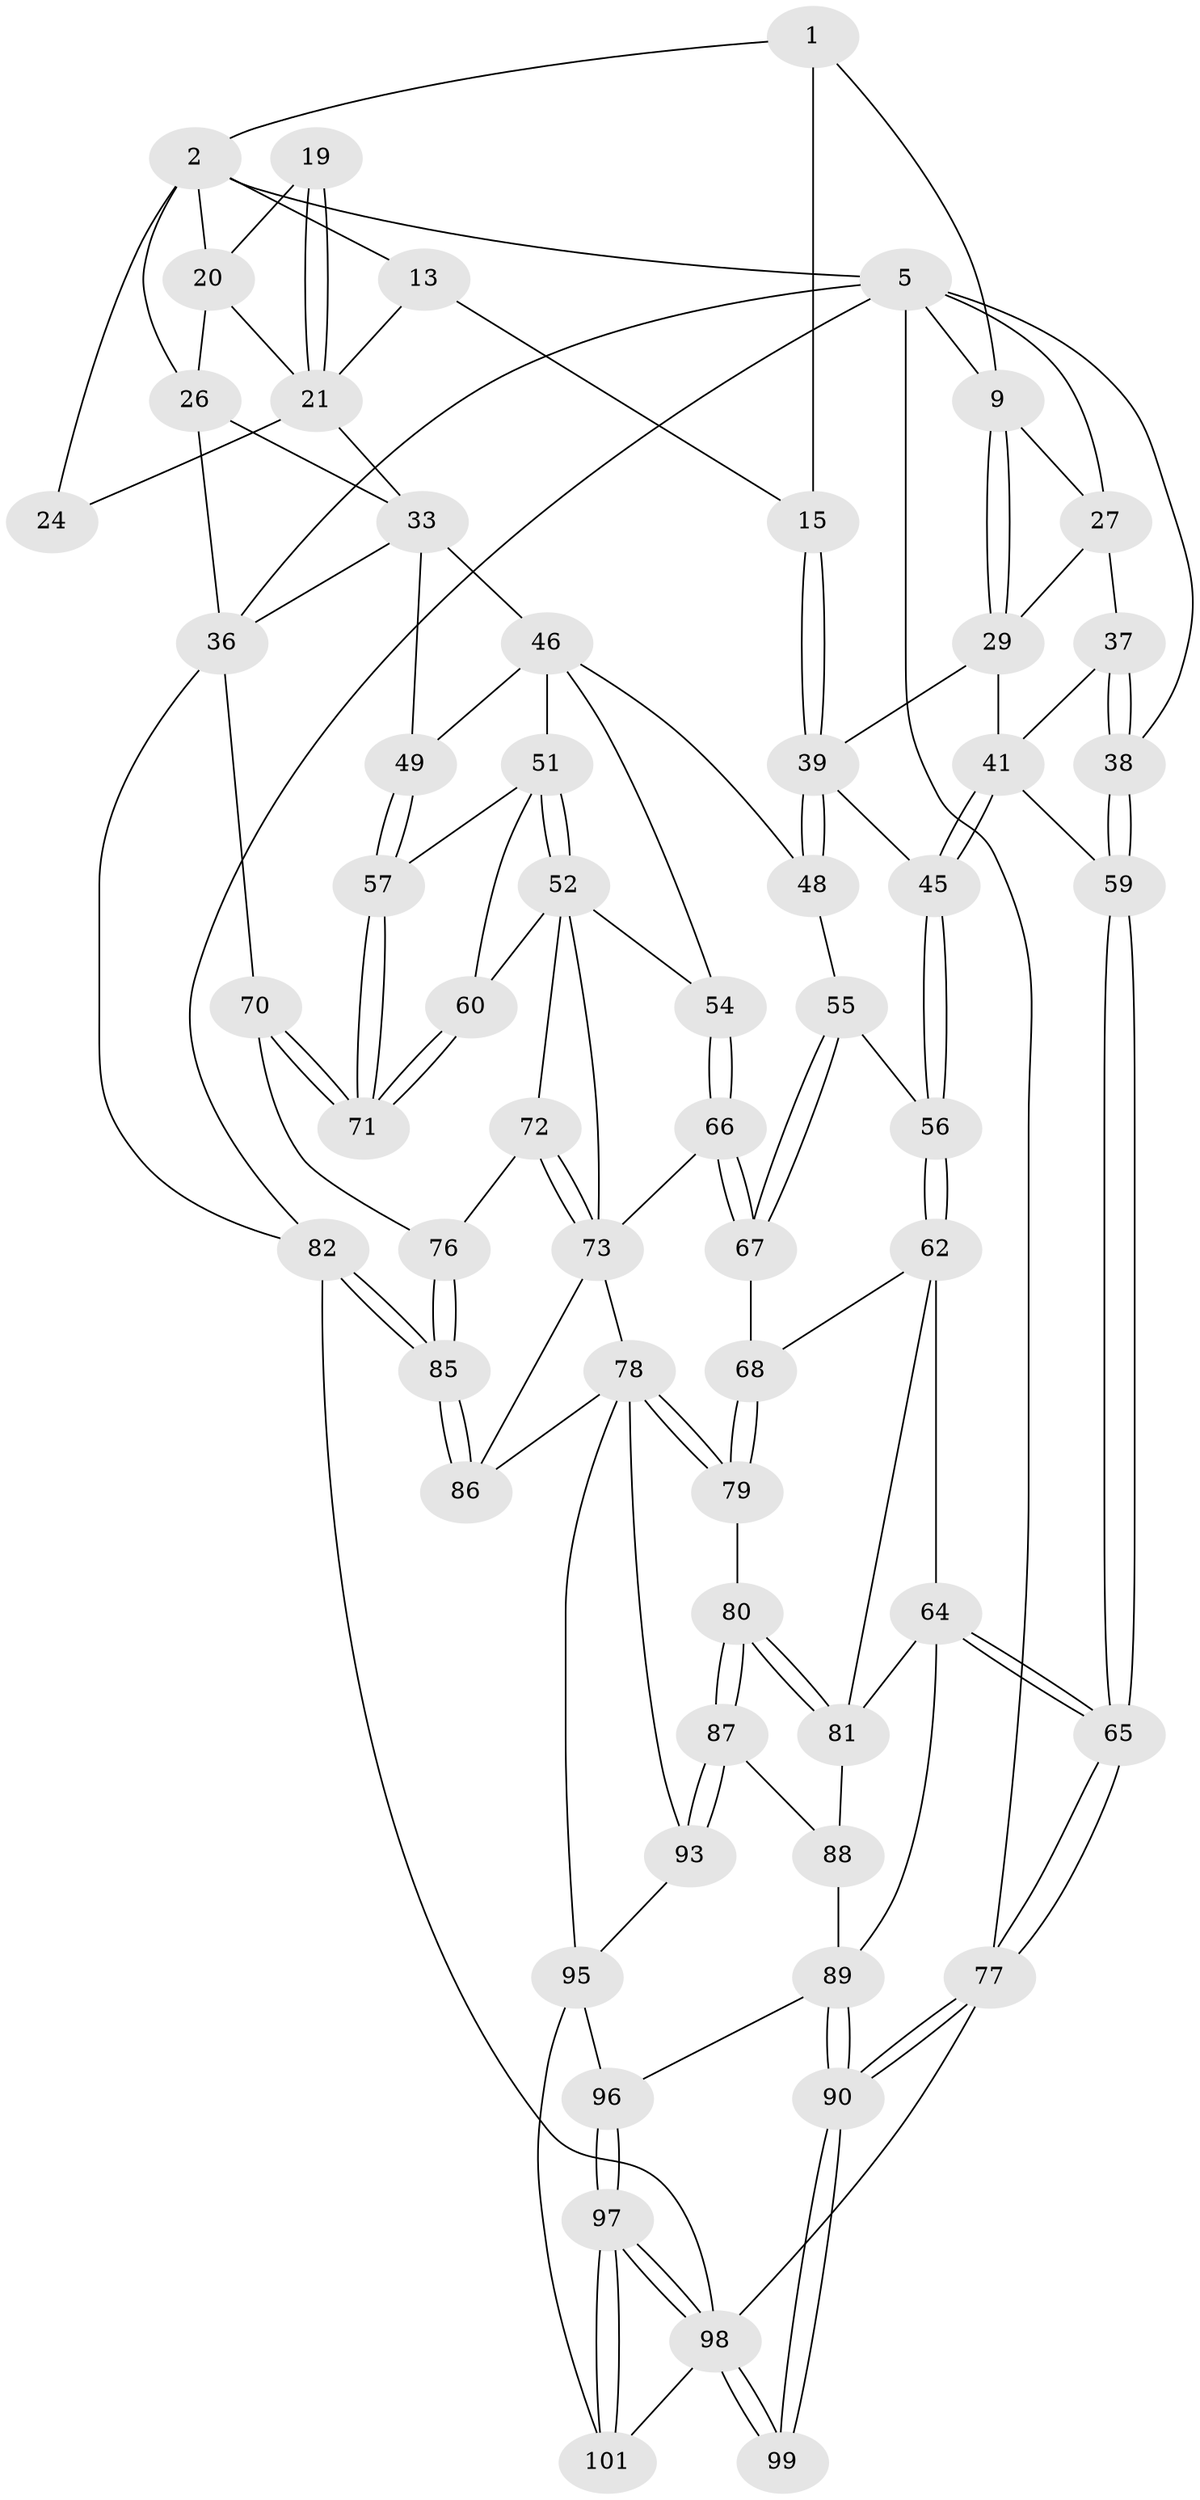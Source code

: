 // original degree distribution, {3: 0.038834951456310676, 4: 0.24271844660194175, 6: 0.2524271844660194, 5: 0.46601941747572817}
// Generated by graph-tools (version 1.1) at 2025/21/03/04/25 18:21:27]
// undirected, 61 vertices, 145 edges
graph export_dot {
graph [start="1"]
  node [color=gray90,style=filled];
  1 [pos="+0.37959048775176274+0",super="+8"];
  2 [pos="+0.48203491442078117+0",super="+3+11"];
  5 [pos="+1+0",super="+6"];
  9 [pos="+0.26731074161449825+0.14892581388397702",super="+10"];
  13 [pos="+0.5250685480508852+0.16041256165216974",super="+14"];
  15 [pos="+0.48308507292039193+0.2482291750634397"];
  19 [pos="+0.7211074015198821+0.06952616196575301"];
  20 [pos="+0.8374846372057905+0",super="+25"];
  21 [pos="+0.7445676490473395+0.14479475601387404",super="+22"];
  24 [pos="+0.6551931536746279+0.06949058368102781"];
  26 [pos="+0.8976281373221944+0.16256018019433052",super="+32"];
  27 [pos="+0.08574905901968181+0.133198954949963",super="+31"];
  29 [pos="+0.2119944599372079+0.23440188684431107",super="+30"];
  33 [pos="+0.9018955269098853+0.22786841624012186",super="+34+44"];
  36 [pos="+1+0.10986748723910217",super="+43"];
  37 [pos="+0.04072212420218294+0.2449958934827215"];
  38 [pos="+0+0.31578422714659604"];
  39 [pos="+0.48130925512521583+0.2608411164181767",super="+40"];
  41 [pos="+0.1702102461640773+0.3556103140087254",super="+42"];
  45 [pos="+0.20700523436530238+0.3962201691189499"];
  46 [pos="+0.7464798471370548+0.318034025273296",super="+47+50"];
  48 [pos="+0.4855792945717268+0.32258786316189114"];
  49 [pos="+0.9245037467865409+0.399060619615709"];
  51 [pos="+0.7395059006756592+0.3941878290387082",super="+58"];
  52 [pos="+0.6684166329639386+0.4907588288980961",super="+53+61"];
  54 [pos="+0.5951525777291019+0.473240668870288"];
  55 [pos="+0.47647806954988825+0.3306348536881848"];
  56 [pos="+0.21046115655476857+0.4012890718807946"];
  57 [pos="+0.8991984552521968+0.43452515201815844"];
  59 [pos="+0+0.4699816747832128"];
  60 [pos="+0.7266121957635273+0.5081929388972827"];
  62 [pos="+0.22242165586518645+0.4880813947004343",super="+63"];
  64 [pos="+0.0027840087802358513+0.5610561472374974",super="+84"];
  65 [pos="+0+0.5065257191624266"];
  66 [pos="+0.534485403444179+0.5668262331391714"];
  67 [pos="+0.399745783153515+0.47373168630909146"];
  68 [pos="+0.357899085992243+0.5175913176117901"];
  70 [pos="+0.868082329606147+0.5919033302753168"];
  71 [pos="+0.8627764015151771+0.5689571200712493"];
  72 [pos="+0.7141029947855674+0.6302761874043522"];
  73 [pos="+0.6435645483554154+0.6659811675598384",super="+74"];
  76 [pos="+0.7463677481294044+0.6429908604489153"];
  77 [pos="+0+0.8426667071493771"];
  78 [pos="+0.4780135919738184+0.6772127043203493",super="+92"];
  79 [pos="+0.41260662302976453+0.651706865468496"];
  80 [pos="+0.3307305668668212+0.6778293861906248"];
  81 [pos="+0.2188878559160446+0.6233438432235576",super="+83"];
  82 [pos="+1+1"];
  85 [pos="+0.8374885652787631+1"];
  86 [pos="+0.8324455727058332+1"];
  87 [pos="+0.280015684585468+0.7820964606216637"];
  88 [pos="+0.19670008699221378+0.7077962706637007"];
  89 [pos="+0.07666112475355893+0.7951216064768885",super="+91"];
  90 [pos="+0+0.8433243114058473"];
  93 [pos="+0.27732779761004117+0.8369095289927951"];
  95 [pos="+0.26644938317723865+0.8437140957672876",super="+100"];
  96 [pos="+0.15385114209581496+0.8485525332840134"];
  97 [pos="+0.13193563134173183+0.9536960472484219"];
  98 [pos="+0.12575119114612454+0.9529352633497458",super="+102"];
  99 [pos="+0+0.9207066079957809"];
  101 [pos="+0.22109833404431015+1"];
  1 -- 2;
  1 -- 9;
  1 -- 15;
  2 -- 26;
  2 -- 5;
  2 -- 24 [weight=2];
  2 -- 20;
  2 -- 13;
  5 -- 36;
  5 -- 82;
  5 -- 38;
  5 -- 9;
  5 -- 27;
  5 -- 77;
  9 -- 29;
  9 -- 29;
  9 -- 27;
  13 -- 15;
  13 -- 21 [weight=2];
  15 -- 39;
  15 -- 39;
  19 -- 20;
  19 -- 21;
  19 -- 21;
  20 -- 26;
  20 -- 21;
  21 -- 24;
  21 -- 33;
  26 -- 33;
  26 -- 36;
  27 -- 37;
  27 -- 29;
  29 -- 39;
  29 -- 41;
  33 -- 46;
  33 -- 36;
  33 -- 49;
  36 -- 70;
  36 -- 82;
  37 -- 38;
  37 -- 38;
  37 -- 41;
  38 -- 59;
  38 -- 59;
  39 -- 48;
  39 -- 48;
  39 -- 45;
  41 -- 45;
  41 -- 45;
  41 -- 59;
  45 -- 56;
  45 -- 56;
  46 -- 48;
  46 -- 54;
  46 -- 49;
  46 -- 51;
  48 -- 55;
  49 -- 57;
  49 -- 57;
  51 -- 52;
  51 -- 52;
  51 -- 57;
  51 -- 60;
  52 -- 73;
  52 -- 54;
  52 -- 72;
  52 -- 60;
  54 -- 66;
  54 -- 66;
  55 -- 56;
  55 -- 67;
  55 -- 67;
  56 -- 62;
  56 -- 62;
  57 -- 71;
  57 -- 71;
  59 -- 65;
  59 -- 65;
  60 -- 71;
  60 -- 71;
  62 -- 68;
  62 -- 64;
  62 -- 81;
  64 -- 65;
  64 -- 65;
  64 -- 89;
  64 -- 81;
  65 -- 77;
  65 -- 77;
  66 -- 67;
  66 -- 67;
  66 -- 73;
  67 -- 68;
  68 -- 79;
  68 -- 79;
  70 -- 71;
  70 -- 71;
  70 -- 76;
  72 -- 73;
  72 -- 73;
  72 -- 76;
  73 -- 78;
  73 -- 86;
  76 -- 85;
  76 -- 85;
  77 -- 90;
  77 -- 90;
  77 -- 98;
  78 -- 79;
  78 -- 79;
  78 -- 86;
  78 -- 93;
  78 -- 95;
  79 -- 80;
  80 -- 81;
  80 -- 81;
  80 -- 87;
  80 -- 87;
  81 -- 88;
  82 -- 85;
  82 -- 85;
  82 -- 98;
  85 -- 86;
  85 -- 86;
  87 -- 88;
  87 -- 93;
  87 -- 93;
  88 -- 89;
  89 -- 90;
  89 -- 90;
  89 -- 96;
  90 -- 99;
  90 -- 99;
  93 -- 95;
  95 -- 96;
  95 -- 101;
  96 -- 97;
  96 -- 97;
  97 -- 98;
  97 -- 98;
  97 -- 101;
  97 -- 101;
  98 -- 99;
  98 -- 99;
  98 -- 101;
}
